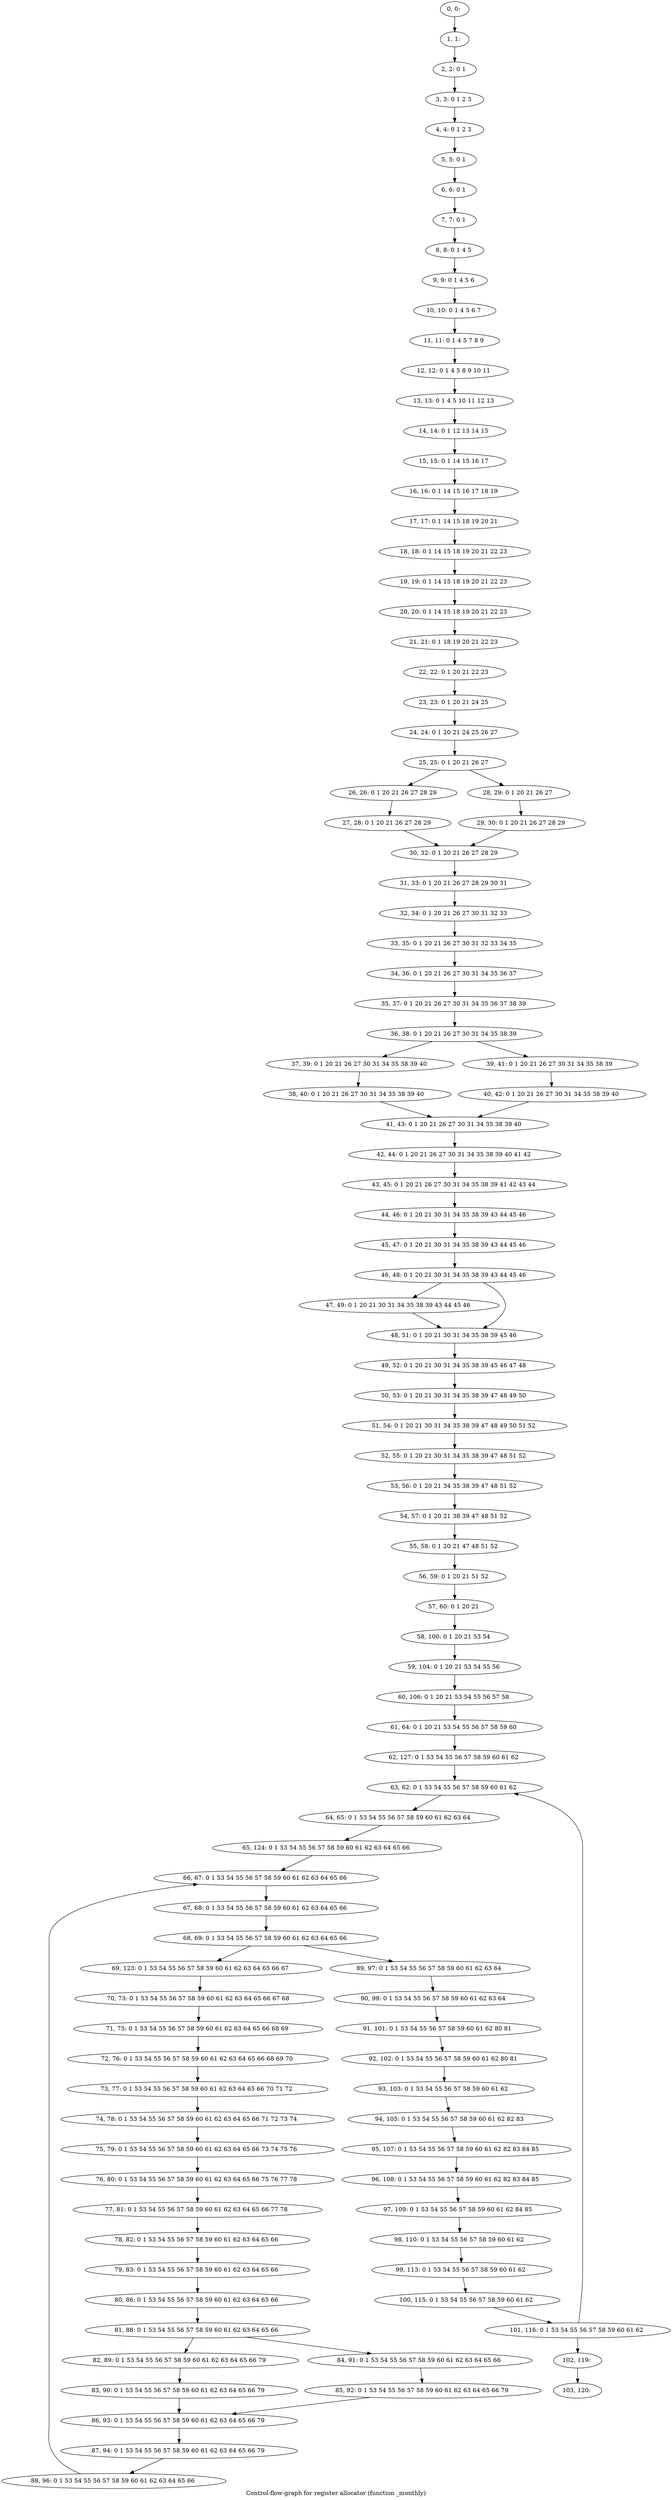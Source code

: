 digraph G {
graph [label="Control-flow-graph for register allocator (function _monthly)"]
0[label="0, 0: "];
1[label="1, 1: "];
2[label="2, 2: 0 1 "];
3[label="3, 3: 0 1 2 3 "];
4[label="4, 4: 0 1 2 3 "];
5[label="5, 5: 0 1 "];
6[label="6, 6: 0 1 "];
7[label="7, 7: 0 1 "];
8[label="8, 8: 0 1 4 5 "];
9[label="9, 9: 0 1 4 5 6 "];
10[label="10, 10: 0 1 4 5 6 7 "];
11[label="11, 11: 0 1 4 5 7 8 9 "];
12[label="12, 12: 0 1 4 5 8 9 10 11 "];
13[label="13, 13: 0 1 4 5 10 11 12 13 "];
14[label="14, 14: 0 1 12 13 14 15 "];
15[label="15, 15: 0 1 14 15 16 17 "];
16[label="16, 16: 0 1 14 15 16 17 18 19 "];
17[label="17, 17: 0 1 14 15 18 19 20 21 "];
18[label="18, 18: 0 1 14 15 18 19 20 21 22 23 "];
19[label="19, 19: 0 1 14 15 18 19 20 21 22 23 "];
20[label="20, 20: 0 1 14 15 18 19 20 21 22 23 "];
21[label="21, 21: 0 1 18 19 20 21 22 23 "];
22[label="22, 22: 0 1 20 21 22 23 "];
23[label="23, 23: 0 1 20 21 24 25 "];
24[label="24, 24: 0 1 20 21 24 25 26 27 "];
25[label="25, 25: 0 1 20 21 26 27 "];
26[label="26, 26: 0 1 20 21 26 27 28 29 "];
27[label="27, 28: 0 1 20 21 26 27 28 29 "];
28[label="28, 29: 0 1 20 21 26 27 "];
29[label="29, 30: 0 1 20 21 26 27 28 29 "];
30[label="30, 32: 0 1 20 21 26 27 28 29 "];
31[label="31, 33: 0 1 20 21 26 27 28 29 30 31 "];
32[label="32, 34: 0 1 20 21 26 27 30 31 32 33 "];
33[label="33, 35: 0 1 20 21 26 27 30 31 32 33 34 35 "];
34[label="34, 36: 0 1 20 21 26 27 30 31 34 35 36 37 "];
35[label="35, 37: 0 1 20 21 26 27 30 31 34 35 36 37 38 39 "];
36[label="36, 38: 0 1 20 21 26 27 30 31 34 35 38 39 "];
37[label="37, 39: 0 1 20 21 26 27 30 31 34 35 38 39 40 "];
38[label="38, 40: 0 1 20 21 26 27 30 31 34 35 38 39 40 "];
39[label="39, 41: 0 1 20 21 26 27 30 31 34 35 38 39 "];
40[label="40, 42: 0 1 20 21 26 27 30 31 34 35 38 39 40 "];
41[label="41, 43: 0 1 20 21 26 27 30 31 34 35 38 39 40 "];
42[label="42, 44: 0 1 20 21 26 27 30 31 34 35 38 39 40 41 42 "];
43[label="43, 45: 0 1 20 21 26 27 30 31 34 35 38 39 41 42 43 44 "];
44[label="44, 46: 0 1 20 21 30 31 34 35 38 39 43 44 45 46 "];
45[label="45, 47: 0 1 20 21 30 31 34 35 38 39 43 44 45 46 "];
46[label="46, 48: 0 1 20 21 30 31 34 35 38 39 43 44 45 46 "];
47[label="47, 49: 0 1 20 21 30 31 34 35 38 39 43 44 45 46 "];
48[label="48, 51: 0 1 20 21 30 31 34 35 38 39 45 46 "];
49[label="49, 52: 0 1 20 21 30 31 34 35 38 39 45 46 47 48 "];
50[label="50, 53: 0 1 20 21 30 31 34 35 38 39 47 48 49 50 "];
51[label="51, 54: 0 1 20 21 30 31 34 35 38 39 47 48 49 50 51 52 "];
52[label="52, 55: 0 1 20 21 30 31 34 35 38 39 47 48 51 52 "];
53[label="53, 56: 0 1 20 21 34 35 38 39 47 48 51 52 "];
54[label="54, 57: 0 1 20 21 38 39 47 48 51 52 "];
55[label="55, 58: 0 1 20 21 47 48 51 52 "];
56[label="56, 59: 0 1 20 21 51 52 "];
57[label="57, 60: 0 1 20 21 "];
58[label="58, 100: 0 1 20 21 53 54 "];
59[label="59, 104: 0 1 20 21 53 54 55 56 "];
60[label="60, 106: 0 1 20 21 53 54 55 56 57 58 "];
61[label="61, 64: 0 1 20 21 53 54 55 56 57 58 59 60 "];
62[label="62, 127: 0 1 53 54 55 56 57 58 59 60 61 62 "];
63[label="63, 62: 0 1 53 54 55 56 57 58 59 60 61 62 "];
64[label="64, 65: 0 1 53 54 55 56 57 58 59 60 61 62 63 64 "];
65[label="65, 124: 0 1 53 54 55 56 57 58 59 60 61 62 63 64 65 66 "];
66[label="66, 67: 0 1 53 54 55 56 57 58 59 60 61 62 63 64 65 66 "];
67[label="67, 68: 0 1 53 54 55 56 57 58 59 60 61 62 63 64 65 66 "];
68[label="68, 69: 0 1 53 54 55 56 57 58 59 60 61 62 63 64 65 66 "];
69[label="69, 123: 0 1 53 54 55 56 57 58 59 60 61 62 63 64 65 66 67 "];
70[label="70, 73: 0 1 53 54 55 56 57 58 59 60 61 62 63 64 65 66 67 68 "];
71[label="71, 75: 0 1 53 54 55 56 57 58 59 60 61 62 63 64 65 66 68 69 "];
72[label="72, 76: 0 1 53 54 55 56 57 58 59 60 61 62 63 64 65 66 68 69 70 "];
73[label="73, 77: 0 1 53 54 55 56 57 58 59 60 61 62 63 64 65 66 70 71 72 "];
74[label="74, 78: 0 1 53 54 55 56 57 58 59 60 61 62 63 64 65 66 71 72 73 74 "];
75[label="75, 79: 0 1 53 54 55 56 57 58 59 60 61 62 63 64 65 66 73 74 75 76 "];
76[label="76, 80: 0 1 53 54 55 56 57 58 59 60 61 62 63 64 65 66 75 76 77 78 "];
77[label="77, 81: 0 1 53 54 55 56 57 58 59 60 61 62 63 64 65 66 77 78 "];
78[label="78, 82: 0 1 53 54 55 56 57 58 59 60 61 62 63 64 65 66 "];
79[label="79, 83: 0 1 53 54 55 56 57 58 59 60 61 62 63 64 65 66 "];
80[label="80, 86: 0 1 53 54 55 56 57 58 59 60 61 62 63 64 65 66 "];
81[label="81, 88: 0 1 53 54 55 56 57 58 59 60 61 62 63 64 65 66 "];
82[label="82, 89: 0 1 53 54 55 56 57 58 59 60 61 62 63 64 65 66 79 "];
83[label="83, 90: 0 1 53 54 55 56 57 58 59 60 61 62 63 64 65 66 79 "];
84[label="84, 91: 0 1 53 54 55 56 57 58 59 60 61 62 63 64 65 66 "];
85[label="85, 92: 0 1 53 54 55 56 57 58 59 60 61 62 63 64 65 66 79 "];
86[label="86, 93: 0 1 53 54 55 56 57 58 59 60 61 62 63 64 65 66 79 "];
87[label="87, 94: 0 1 53 54 55 56 57 58 59 60 61 62 63 64 65 66 79 "];
88[label="88, 96: 0 1 53 54 55 56 57 58 59 60 61 62 63 64 65 66 "];
89[label="89, 97: 0 1 53 54 55 56 57 58 59 60 61 62 63 64 "];
90[label="90, 99: 0 1 53 54 55 56 57 58 59 60 61 62 63 64 "];
91[label="91, 101: 0 1 53 54 55 56 57 58 59 60 61 62 80 81 "];
92[label="92, 102: 0 1 53 54 55 56 57 58 59 60 61 62 80 81 "];
93[label="93, 103: 0 1 53 54 55 56 57 58 59 60 61 62 "];
94[label="94, 105: 0 1 53 54 55 56 57 58 59 60 61 62 82 83 "];
95[label="95, 107: 0 1 53 54 55 56 57 58 59 60 61 62 82 83 84 85 "];
96[label="96, 108: 0 1 53 54 55 56 57 58 59 60 61 62 82 83 84 85 "];
97[label="97, 109: 0 1 53 54 55 56 57 58 59 60 61 62 84 85 "];
98[label="98, 110: 0 1 53 54 55 56 57 58 59 60 61 62 "];
99[label="99, 113: 0 1 53 54 55 56 57 58 59 60 61 62 "];
100[label="100, 115: 0 1 53 54 55 56 57 58 59 60 61 62 "];
101[label="101, 116: 0 1 53 54 55 56 57 58 59 60 61 62 "];
102[label="102, 119: "];
103[label="103, 120: "];
0->1 ;
1->2 ;
2->3 ;
3->4 ;
4->5 ;
5->6 ;
6->7 ;
7->8 ;
8->9 ;
9->10 ;
10->11 ;
11->12 ;
12->13 ;
13->14 ;
14->15 ;
15->16 ;
16->17 ;
17->18 ;
18->19 ;
19->20 ;
20->21 ;
21->22 ;
22->23 ;
23->24 ;
24->25 ;
25->26 ;
25->28 ;
26->27 ;
27->30 ;
28->29 ;
29->30 ;
30->31 ;
31->32 ;
32->33 ;
33->34 ;
34->35 ;
35->36 ;
36->37 ;
36->39 ;
37->38 ;
38->41 ;
39->40 ;
40->41 ;
41->42 ;
42->43 ;
43->44 ;
44->45 ;
45->46 ;
46->47 ;
46->48 ;
47->48 ;
48->49 ;
49->50 ;
50->51 ;
51->52 ;
52->53 ;
53->54 ;
54->55 ;
55->56 ;
56->57 ;
57->58 ;
58->59 ;
59->60 ;
60->61 ;
61->62 ;
62->63 ;
63->64 ;
64->65 ;
65->66 ;
66->67 ;
67->68 ;
68->69 ;
68->89 ;
69->70 ;
70->71 ;
71->72 ;
72->73 ;
73->74 ;
74->75 ;
75->76 ;
76->77 ;
77->78 ;
78->79 ;
79->80 ;
80->81 ;
81->82 ;
81->84 ;
82->83 ;
83->86 ;
84->85 ;
85->86 ;
86->87 ;
87->88 ;
88->66 ;
89->90 ;
90->91 ;
91->92 ;
92->93 ;
93->94 ;
94->95 ;
95->96 ;
96->97 ;
97->98 ;
98->99 ;
99->100 ;
100->101 ;
101->102 ;
101->63 ;
102->103 ;
}
